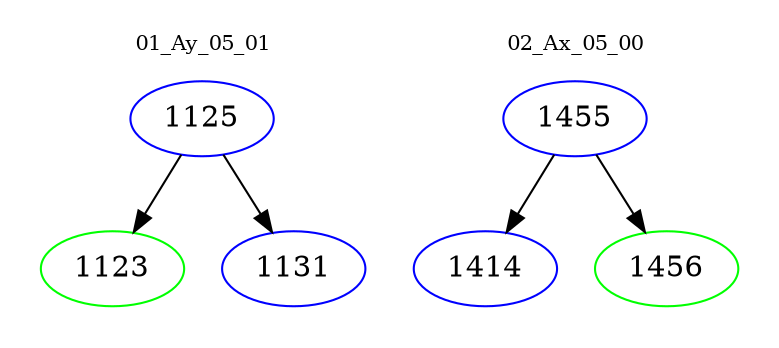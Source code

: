 digraph{
subgraph cluster_0 {
color = white
label = "01_Ay_05_01";
fontsize=10;
T0_1125 [label="1125", color="blue"]
T0_1125 -> T0_1123 [color="black"]
T0_1123 [label="1123", color="green"]
T0_1125 -> T0_1131 [color="black"]
T0_1131 [label="1131", color="blue"]
}
subgraph cluster_1 {
color = white
label = "02_Ax_05_00";
fontsize=10;
T1_1455 [label="1455", color="blue"]
T1_1455 -> T1_1414 [color="black"]
T1_1414 [label="1414", color="blue"]
T1_1455 -> T1_1456 [color="black"]
T1_1456 [label="1456", color="green"]
}
}
